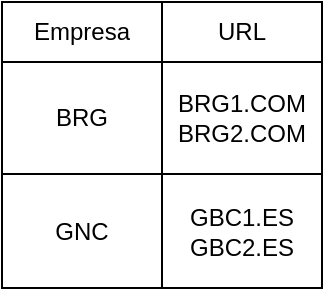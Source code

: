 <mxfile version="24.8.8">
  <diagram name="Página-1" id="s1wva9HRvPWU8w2n_Uq0">
    <mxGraphModel dx="1434" dy="746" grid="1" gridSize="10" guides="1" tooltips="1" connect="1" arrows="1" fold="1" page="1" pageScale="1" pageWidth="827" pageHeight="1169" math="0" shadow="0">
      <root>
        <mxCell id="0" />
        <mxCell id="1" parent="0" />
        <mxCell id="r7ORyJVNSRb1-A7q9vxN-14" value="" style="shape=table;startSize=0;container=1;collapsible=0;childLayout=tableLayout;" vertex="1" parent="1">
          <mxGeometry x="120" y="230" width="160" height="143" as="geometry" />
        </mxCell>
        <mxCell id="r7ORyJVNSRb1-A7q9vxN-15" value="" style="shape=tableRow;horizontal=0;startSize=0;swimlaneHead=0;swimlaneBody=0;strokeColor=inherit;top=0;left=0;bottom=0;right=0;collapsible=0;dropTarget=0;fillColor=none;points=[[0,0.5],[1,0.5]];portConstraint=eastwest;" vertex="1" parent="r7ORyJVNSRb1-A7q9vxN-14">
          <mxGeometry width="160" height="30" as="geometry" />
        </mxCell>
        <mxCell id="r7ORyJVNSRb1-A7q9vxN-16" value="Empresa" style="shape=partialRectangle;html=1;whiteSpace=wrap;connectable=0;strokeColor=inherit;overflow=hidden;fillColor=none;top=0;left=0;bottom=0;right=0;pointerEvents=1;" vertex="1" parent="r7ORyJVNSRb1-A7q9vxN-15">
          <mxGeometry width="80" height="30" as="geometry">
            <mxRectangle width="80" height="30" as="alternateBounds" />
          </mxGeometry>
        </mxCell>
        <mxCell id="r7ORyJVNSRb1-A7q9vxN-17" value="URL" style="shape=partialRectangle;html=1;whiteSpace=wrap;connectable=0;strokeColor=inherit;overflow=hidden;fillColor=none;top=0;left=0;bottom=0;right=0;pointerEvents=1;" vertex="1" parent="r7ORyJVNSRb1-A7q9vxN-15">
          <mxGeometry x="80" width="80" height="30" as="geometry">
            <mxRectangle width="80" height="30" as="alternateBounds" />
          </mxGeometry>
        </mxCell>
        <mxCell id="r7ORyJVNSRb1-A7q9vxN-18" value="" style="shape=tableRow;horizontal=0;startSize=0;swimlaneHead=0;swimlaneBody=0;strokeColor=inherit;top=0;left=0;bottom=0;right=0;collapsible=0;dropTarget=0;fillColor=none;points=[[0,0.5],[1,0.5]];portConstraint=eastwest;" vertex="1" parent="r7ORyJVNSRb1-A7q9vxN-14">
          <mxGeometry y="30" width="160" height="56" as="geometry" />
        </mxCell>
        <mxCell id="r7ORyJVNSRb1-A7q9vxN-19" value="BRG" style="shape=partialRectangle;html=1;whiteSpace=wrap;connectable=0;strokeColor=inherit;overflow=hidden;fillColor=none;top=0;left=0;bottom=0;right=0;pointerEvents=1;" vertex="1" parent="r7ORyJVNSRb1-A7q9vxN-18">
          <mxGeometry width="80" height="56" as="geometry">
            <mxRectangle width="80" height="56" as="alternateBounds" />
          </mxGeometry>
        </mxCell>
        <mxCell id="r7ORyJVNSRb1-A7q9vxN-20" value="BRG1.COM&lt;div&gt;BRG2.COM&lt;/div&gt;" style="shape=partialRectangle;html=1;whiteSpace=wrap;connectable=0;strokeColor=inherit;overflow=hidden;fillColor=none;top=0;left=0;bottom=0;right=0;pointerEvents=1;" vertex="1" parent="r7ORyJVNSRb1-A7q9vxN-18">
          <mxGeometry x="80" width="80" height="56" as="geometry">
            <mxRectangle width="80" height="56" as="alternateBounds" />
          </mxGeometry>
        </mxCell>
        <mxCell id="r7ORyJVNSRb1-A7q9vxN-21" value="" style="shape=tableRow;horizontal=0;startSize=0;swimlaneHead=0;swimlaneBody=0;strokeColor=inherit;top=0;left=0;bottom=0;right=0;collapsible=0;dropTarget=0;fillColor=none;points=[[0,0.5],[1,0.5]];portConstraint=eastwest;" vertex="1" parent="r7ORyJVNSRb1-A7q9vxN-14">
          <mxGeometry y="86" width="160" height="57" as="geometry" />
        </mxCell>
        <mxCell id="r7ORyJVNSRb1-A7q9vxN-22" value="GNC" style="shape=partialRectangle;html=1;whiteSpace=wrap;connectable=0;strokeColor=inherit;overflow=hidden;fillColor=none;top=0;left=0;bottom=0;right=0;pointerEvents=1;" vertex="1" parent="r7ORyJVNSRb1-A7q9vxN-21">
          <mxGeometry width="80" height="57" as="geometry">
            <mxRectangle width="80" height="57" as="alternateBounds" />
          </mxGeometry>
        </mxCell>
        <mxCell id="r7ORyJVNSRb1-A7q9vxN-23" value="GBC1.ES&lt;div&gt;GBC2.ES&lt;/div&gt;" style="shape=partialRectangle;html=1;whiteSpace=wrap;connectable=0;strokeColor=inherit;overflow=hidden;fillColor=none;top=0;left=0;bottom=0;right=0;pointerEvents=1;" vertex="1" parent="r7ORyJVNSRb1-A7q9vxN-21">
          <mxGeometry x="80" width="80" height="57" as="geometry">
            <mxRectangle width="80" height="57" as="alternateBounds" />
          </mxGeometry>
        </mxCell>
      </root>
    </mxGraphModel>
  </diagram>
</mxfile>
